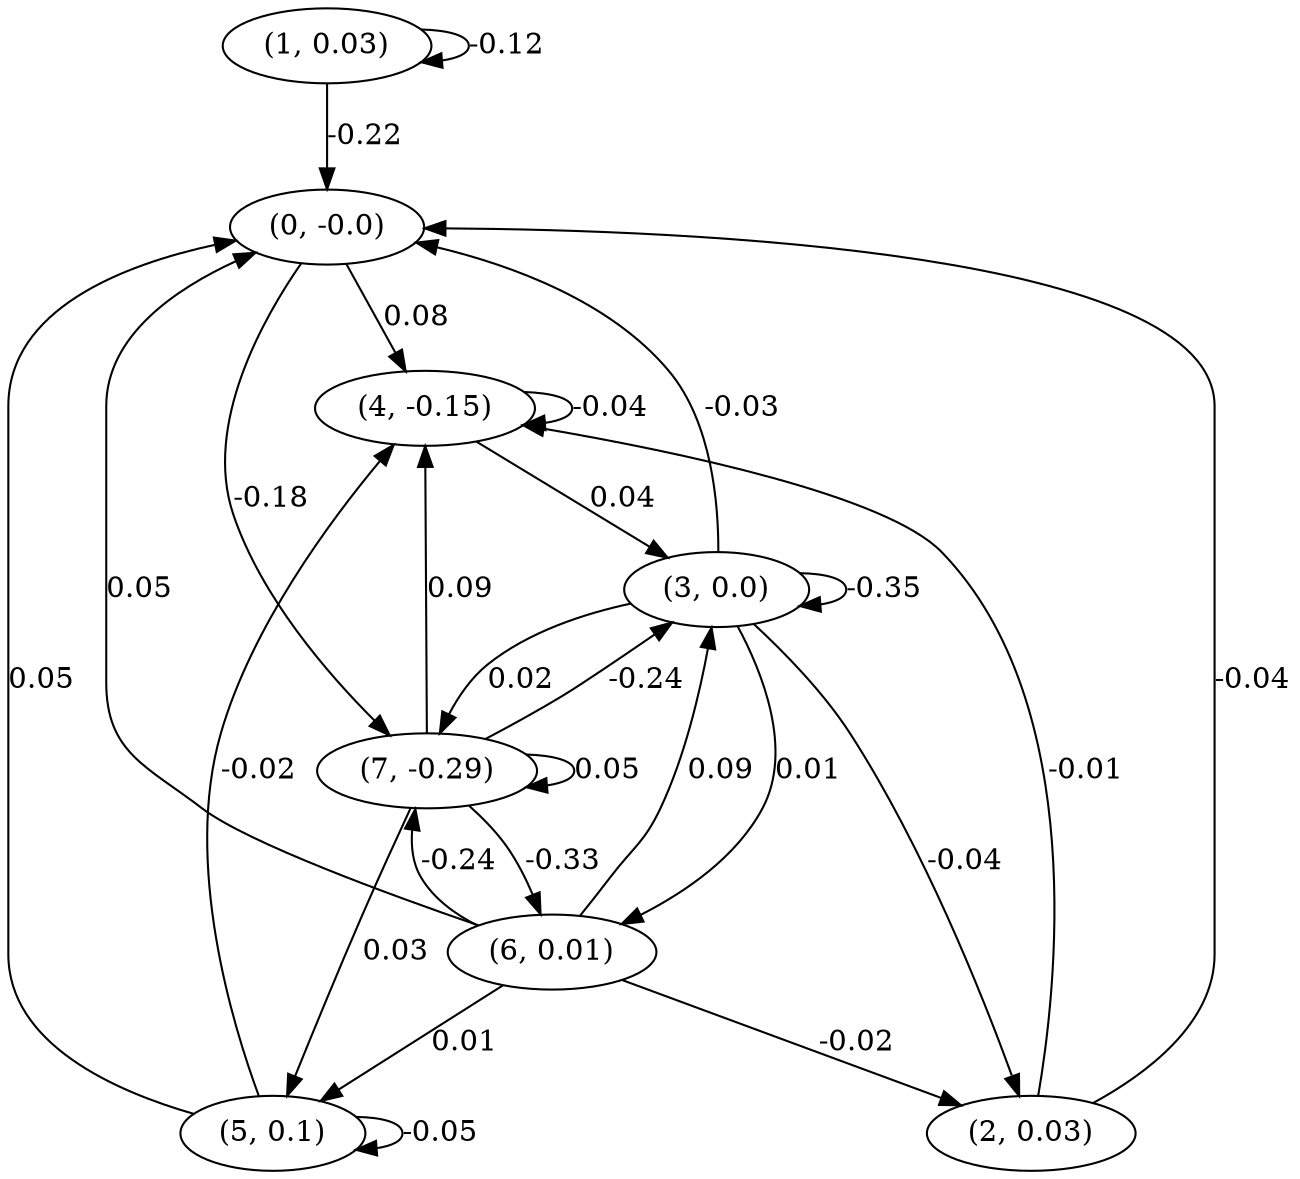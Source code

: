 digraph {
    0 [ label = "(0, -0.0)" ]
    1 [ label = "(1, 0.03)" ]
    2 [ label = "(2, 0.03)" ]
    3 [ label = "(3, 0.0)" ]
    4 [ label = "(4, -0.15)" ]
    5 [ label = "(5, 0.1)" ]
    6 [ label = "(6, 0.01)" ]
    7 [ label = "(7, -0.29)" ]
    1 -> 1 [ label = "-0.12" ]
    3 -> 3 [ label = "-0.35" ]
    4 -> 4 [ label = "-0.04" ]
    5 -> 5 [ label = "-0.05" ]
    7 -> 7 [ label = "0.05" ]
    1 -> 0 [ label = "-0.22" ]
    2 -> 0 [ label = "-0.04" ]
    3 -> 0 [ label = "-0.03" ]
    5 -> 0 [ label = "0.05" ]
    6 -> 0 [ label = "0.05" ]
    3 -> 2 [ label = "-0.04" ]
    6 -> 2 [ label = "-0.02" ]
    4 -> 3 [ label = "0.04" ]
    6 -> 3 [ label = "0.09" ]
    7 -> 3 [ label = "-0.24" ]
    0 -> 4 [ label = "0.08" ]
    2 -> 4 [ label = "-0.01" ]
    5 -> 4 [ label = "-0.02" ]
    7 -> 4 [ label = "0.09" ]
    6 -> 5 [ label = "0.01" ]
    7 -> 5 [ label = "0.03" ]
    3 -> 6 [ label = "0.01" ]
    7 -> 6 [ label = "-0.33" ]
    0 -> 7 [ label = "-0.18" ]
    3 -> 7 [ label = "0.02" ]
    6 -> 7 [ label = "-0.24" ]
}

